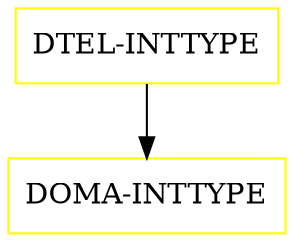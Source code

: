 digraph G {
  "DTEL-INTTYPE" [shape=box,color=yellow];
  "DOMA-INTTYPE" [shape=box,color=yellow,URL="./DOMA_INTTYPE.html"];
  "DTEL-INTTYPE" -> "DOMA-INTTYPE";
}
